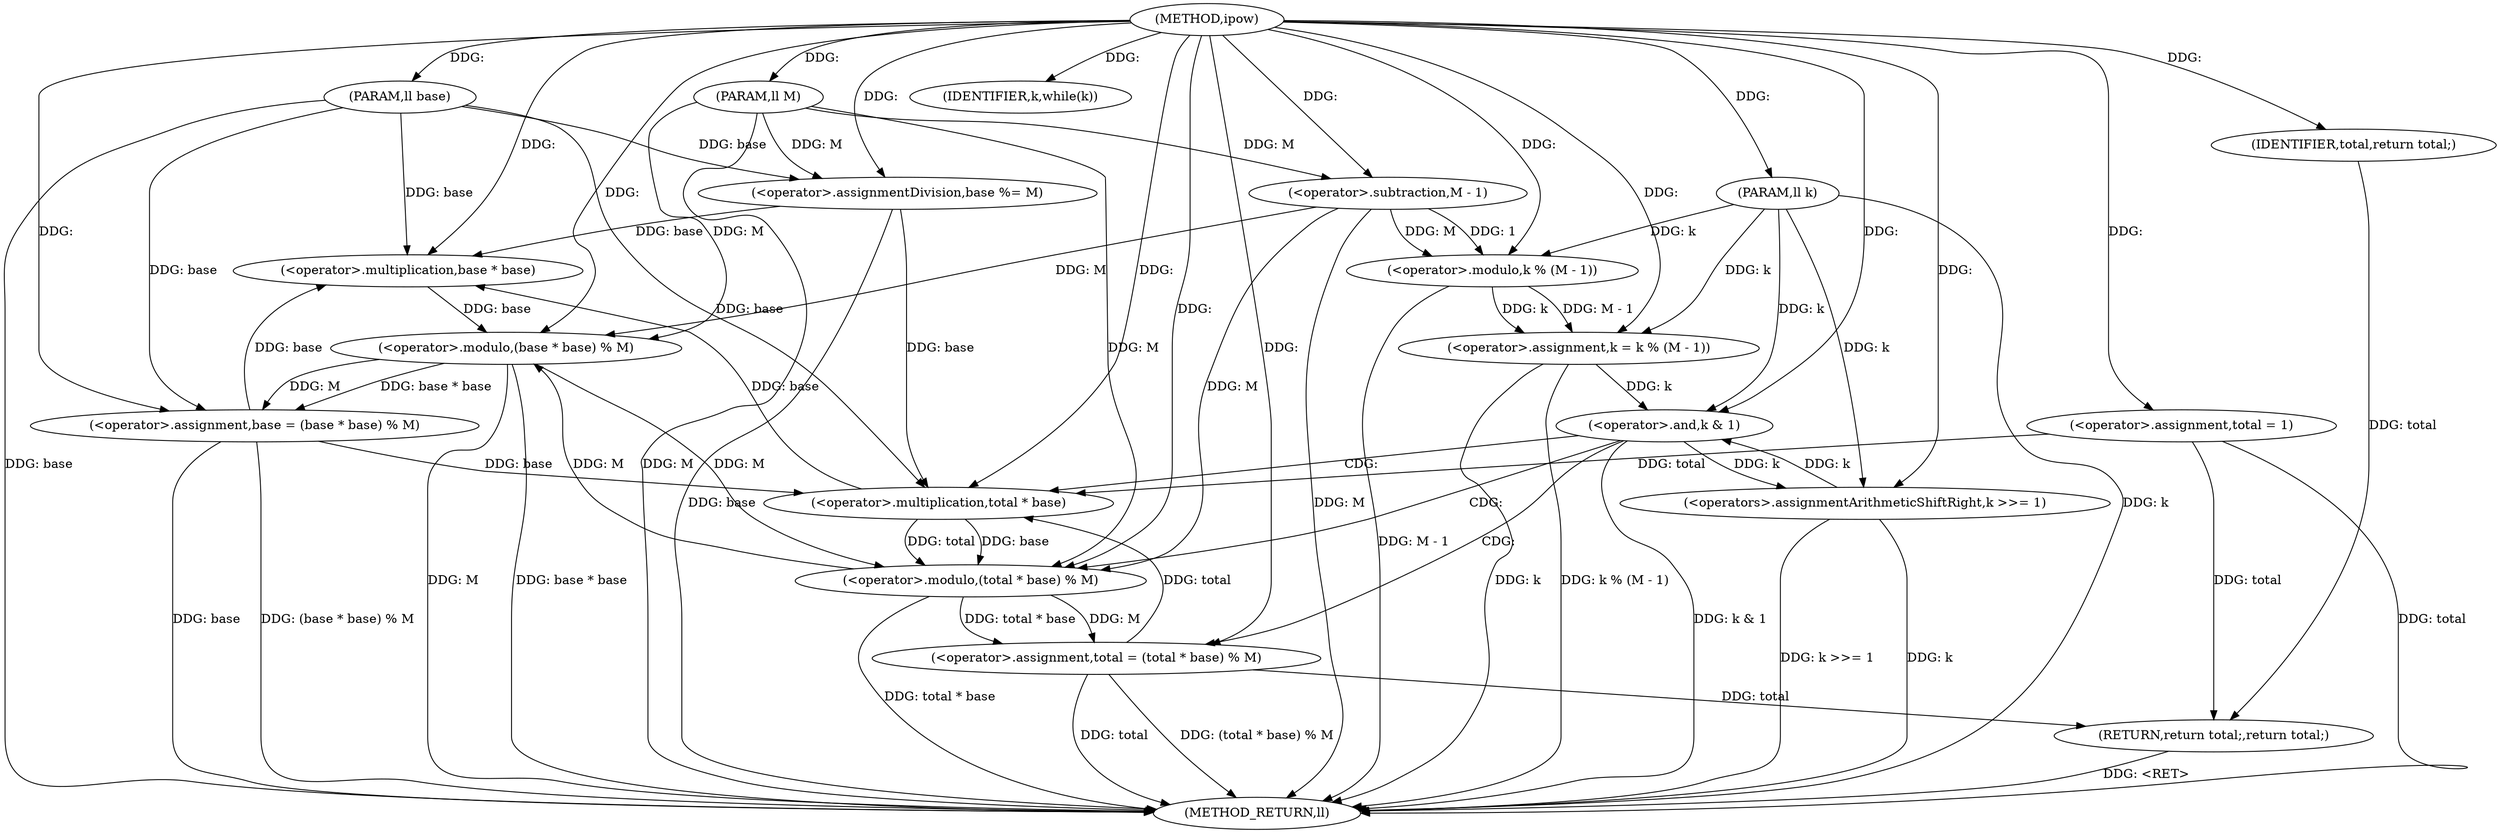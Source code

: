 digraph "ipow" {  
"1000105" [label = "(METHOD,ipow)" ]
"1000151" [label = "(METHOD_RETURN,ll)" ]
"1000106" [label = "(PARAM,ll base)" ]
"1000107" [label = "(PARAM,ll k)" ]
"1000108" [label = "(PARAM,ll M)" ]
"1000110" [label = "(<operator>.assignmentDivision,base %= M)" ]
"1000113" [label = "(<operator>.assignment,k = k % (M - 1))" ]
"1000121" [label = "(<operator>.assignment,total = 1)" ]
"1000149" [label = "(RETURN,return total;,return total;)" ]
"1000125" [label = "(IDENTIFIER,k,while(k))" ]
"1000150" [label = "(IDENTIFIER,total,return total;)" ]
"1000115" [label = "(<operator>.modulo,k % (M - 1))" ]
"1000139" [label = "(<operator>.assignment,base = (base * base) % M)" ]
"1000146" [label = "(<operators>.assignmentArithmeticShiftRight,k >>= 1)" ]
"1000117" [label = "(<operator>.subtraction,M - 1)" ]
"1000128" [label = "(<operator>.and,k & 1)" ]
"1000132" [label = "(<operator>.assignment,total = (total * base) % M)" ]
"1000141" [label = "(<operator>.modulo,(base * base) % M)" ]
"1000142" [label = "(<operator>.multiplication,base * base)" ]
"1000134" [label = "(<operator>.modulo,(total * base) % M)" ]
"1000135" [label = "(<operator>.multiplication,total * base)" ]
  "1000149" -> "1000151"  [ label = "DDG: <RET>"] 
  "1000106" -> "1000151"  [ label = "DDG: base"] 
  "1000107" -> "1000151"  [ label = "DDG: k"] 
  "1000108" -> "1000151"  [ label = "DDG: M"] 
  "1000110" -> "1000151"  [ label = "DDG: base"] 
  "1000113" -> "1000151"  [ label = "DDG: k"] 
  "1000117" -> "1000151"  [ label = "DDG: M"] 
  "1000115" -> "1000151"  [ label = "DDG: M - 1"] 
  "1000113" -> "1000151"  [ label = "DDG: k % (M - 1)"] 
  "1000121" -> "1000151"  [ label = "DDG: total"] 
  "1000128" -> "1000151"  [ label = "DDG: k & 1"] 
  "1000132" -> "1000151"  [ label = "DDG: total"] 
  "1000134" -> "1000151"  [ label = "DDG: total * base"] 
  "1000132" -> "1000151"  [ label = "DDG: (total * base) % M"] 
  "1000139" -> "1000151"  [ label = "DDG: base"] 
  "1000141" -> "1000151"  [ label = "DDG: base * base"] 
  "1000141" -> "1000151"  [ label = "DDG: M"] 
  "1000139" -> "1000151"  [ label = "DDG: (base * base) % M"] 
  "1000146" -> "1000151"  [ label = "DDG: k"] 
  "1000146" -> "1000151"  [ label = "DDG: k >>= 1"] 
  "1000105" -> "1000106"  [ label = "DDG: "] 
  "1000105" -> "1000107"  [ label = "DDG: "] 
  "1000105" -> "1000108"  [ label = "DDG: "] 
  "1000108" -> "1000110"  [ label = "DDG: M"] 
  "1000105" -> "1000110"  [ label = "DDG: "] 
  "1000115" -> "1000113"  [ label = "DDG: M - 1"] 
  "1000115" -> "1000113"  [ label = "DDG: k"] 
  "1000105" -> "1000121"  [ label = "DDG: "] 
  "1000150" -> "1000149"  [ label = "DDG: total"] 
  "1000121" -> "1000149"  [ label = "DDG: total"] 
  "1000132" -> "1000149"  [ label = "DDG: total"] 
  "1000106" -> "1000110"  [ label = "DDG: base"] 
  "1000107" -> "1000113"  [ label = "DDG: k"] 
  "1000105" -> "1000113"  [ label = "DDG: "] 
  "1000105" -> "1000125"  [ label = "DDG: "] 
  "1000105" -> "1000150"  [ label = "DDG: "] 
  "1000107" -> "1000115"  [ label = "DDG: k"] 
  "1000105" -> "1000115"  [ label = "DDG: "] 
  "1000117" -> "1000115"  [ label = "DDG: M"] 
  "1000117" -> "1000115"  [ label = "DDG: 1"] 
  "1000141" -> "1000139"  [ label = "DDG: base * base"] 
  "1000141" -> "1000139"  [ label = "DDG: M"] 
  "1000108" -> "1000117"  [ label = "DDG: M"] 
  "1000105" -> "1000117"  [ label = "DDG: "] 
  "1000106" -> "1000139"  [ label = "DDG: base"] 
  "1000105" -> "1000139"  [ label = "DDG: "] 
  "1000128" -> "1000146"  [ label = "DDG: k"] 
  "1000107" -> "1000146"  [ label = "DDG: k"] 
  "1000105" -> "1000146"  [ label = "DDG: "] 
  "1000113" -> "1000128"  [ label = "DDG: k"] 
  "1000146" -> "1000128"  [ label = "DDG: k"] 
  "1000107" -> "1000128"  [ label = "DDG: k"] 
  "1000105" -> "1000128"  [ label = "DDG: "] 
  "1000134" -> "1000132"  [ label = "DDG: M"] 
  "1000134" -> "1000132"  [ label = "DDG: total * base"] 
  "1000142" -> "1000141"  [ label = "DDG: base"] 
  "1000117" -> "1000141"  [ label = "DDG: M"] 
  "1000134" -> "1000141"  [ label = "DDG: M"] 
  "1000108" -> "1000141"  [ label = "DDG: M"] 
  "1000105" -> "1000141"  [ label = "DDG: "] 
  "1000105" -> "1000132"  [ label = "DDG: "] 
  "1000110" -> "1000142"  [ label = "DDG: base"] 
  "1000135" -> "1000142"  [ label = "DDG: base"] 
  "1000139" -> "1000142"  [ label = "DDG: base"] 
  "1000106" -> "1000142"  [ label = "DDG: base"] 
  "1000105" -> "1000142"  [ label = "DDG: "] 
  "1000135" -> "1000134"  [ label = "DDG: base"] 
  "1000135" -> "1000134"  [ label = "DDG: total"] 
  "1000117" -> "1000134"  [ label = "DDG: M"] 
  "1000141" -> "1000134"  [ label = "DDG: M"] 
  "1000108" -> "1000134"  [ label = "DDG: M"] 
  "1000105" -> "1000134"  [ label = "DDG: "] 
  "1000121" -> "1000135"  [ label = "DDG: total"] 
  "1000132" -> "1000135"  [ label = "DDG: total"] 
  "1000105" -> "1000135"  [ label = "DDG: "] 
  "1000110" -> "1000135"  [ label = "DDG: base"] 
  "1000139" -> "1000135"  [ label = "DDG: base"] 
  "1000106" -> "1000135"  [ label = "DDG: base"] 
  "1000128" -> "1000132"  [ label = "CDG: "] 
  "1000128" -> "1000135"  [ label = "CDG: "] 
  "1000128" -> "1000134"  [ label = "CDG: "] 
}
